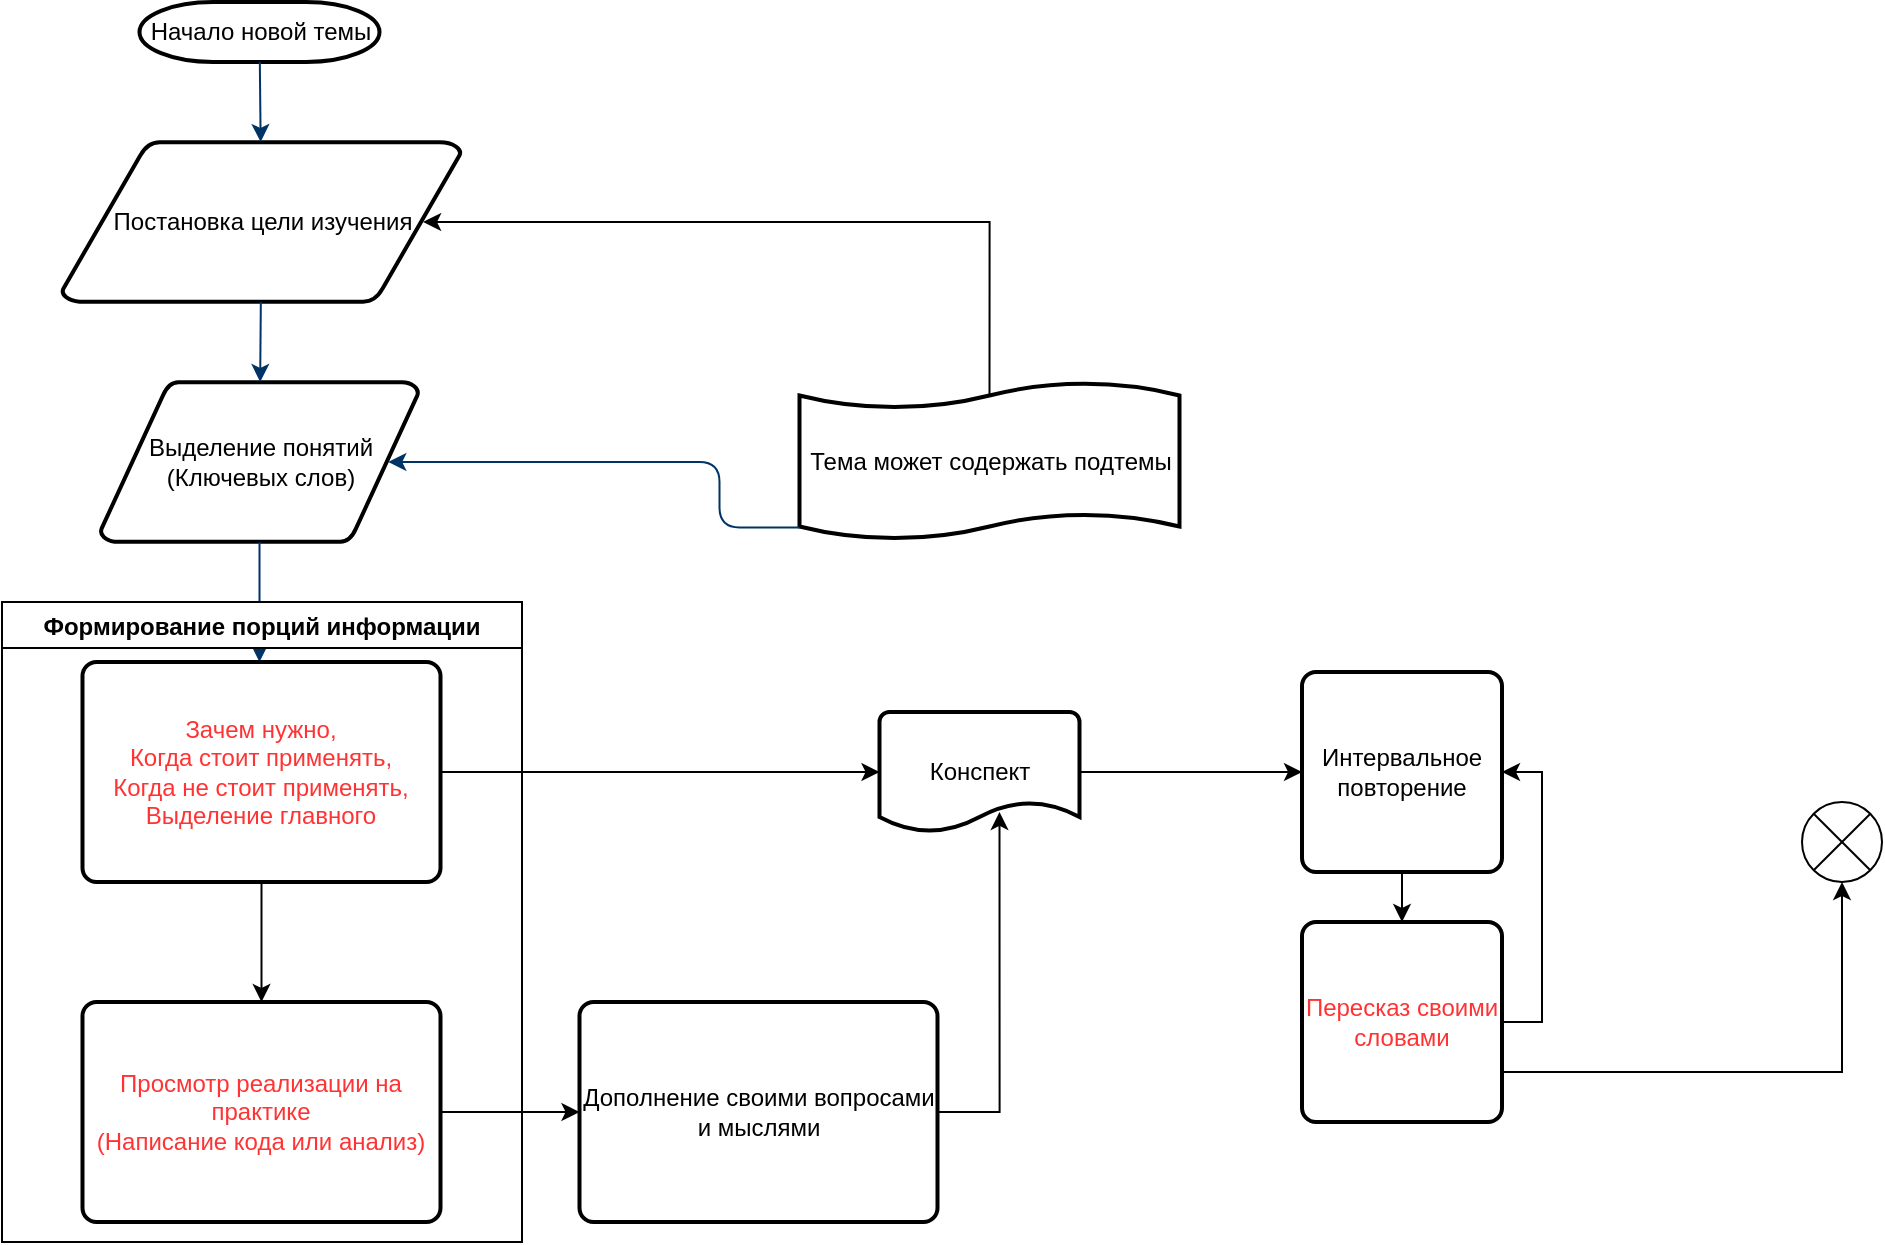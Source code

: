 <mxfile version="19.0.3" type="device"><diagram id="6a731a19-8d31-9384-78a2-239565b7b9f0" name="Page-1"><mxGraphModel dx="1422" dy="905" grid="1" gridSize="10" guides="1" tooltips="1" connect="1" arrows="1" fold="1" page="1" pageScale="1" pageWidth="1169" pageHeight="827" background="none" math="0" shadow="0"><root><mxCell id="0"/><mxCell id="1" parent="0"/><mxCell id="2" value="Начало новой темы" style="shape=mxgraph.flowchart.terminator;strokeWidth=2;gradientColor=none;gradientDirection=north;fontStyle=0;html=1;" parent="1" vertex="1"><mxGeometry x="248.75" y="60" width="120" height="30" as="geometry"/></mxCell><mxCell id="3" value="Постановка цели изучения" style="shape=mxgraph.flowchart.data;strokeWidth=2;gradientColor=none;gradientDirection=north;fontStyle=0;html=1;" parent="1" vertex="1"><mxGeometry x="210" y="130" width="199.5" height="80" as="geometry"/></mxCell><mxCell id="5" value="Выделение понятий&lt;br&gt;(Ключевых слов)" style="shape=mxgraph.flowchart.data;strokeWidth=2;gradientColor=none;gradientDirection=north;fontStyle=0;html=1;" parent="1" vertex="1"><mxGeometry x="229.25" y="250" width="159" height="80" as="geometry"/></mxCell><mxCell id="7" style="fontStyle=1;strokeColor=#003366;strokeWidth=1;html=1;" parent="1" source="2" target="3" edge="1"><mxGeometry relative="1" as="geometry"/></mxCell><mxCell id="8" style="fontStyle=1;strokeColor=#003366;strokeWidth=1;html=1;" parent="1" source="3" target="5" edge="1"><mxGeometry relative="1" as="geometry"/></mxCell><mxCell id="9" style="entryX=0.5;entryY=0;entryPerimeter=0;fontStyle=1;strokeColor=#003366;strokeWidth=1;html=1;" parent="1" source="5" edge="1"><mxGeometry relative="1" as="geometry"><mxPoint x="308.75" y="390" as="targetPoint"/></mxGeometry></mxCell><mxCell id="tFw_s46CBLfAyLj5c3Nv-63" style="edgeStyle=orthogonalEdgeStyle;rounded=0;orthogonalLoop=1;jettySize=auto;html=1;exitX=0.5;exitY=0.09;exitDx=0;exitDy=0;exitPerimeter=0;entryX=0.905;entryY=0.5;entryDx=0;entryDy=0;entryPerimeter=0;" edge="1" parent="1" source="51" target="3"><mxGeometry relative="1" as="geometry"><Array as="points"><mxPoint x="673.75" y="170"/></Array></mxGeometry></mxCell><mxCell id="51" value="Тема может содержать подтемы" style="shape=mxgraph.flowchart.paper_tape;strokeWidth=2;gradientColor=none;gradientDirection=north;fontStyle=0;html=1;" parent="1" vertex="1"><mxGeometry x="578.75" y="249" width="190" height="81" as="geometry"/></mxCell><mxCell id="52" value="" style="edgeStyle=elbowEdgeStyle;elbow=horizontal;exitX=0;exitY=0.91;exitPerimeter=0;entryX=0.905;entryY=0.5;entryPerimeter=0;fontStyle=1;strokeColor=#003366;strokeWidth=1;html=1;exitDx=0;exitDy=0;" parent="1" source="51" target="5" edge="1"><mxGeometry x="-11.25" width="100" height="100" as="geometry"><mxPoint x="-11.25" y="100" as="sourcePoint"/><mxPoint x="88.75" as="targetPoint"/><Array as="points"><mxPoint x="538.75" y="310"/><mxPoint x="533.75" y="300"/></Array></mxGeometry></mxCell><mxCell id="tFw_s46CBLfAyLj5c3Nv-57" style="edgeStyle=orthogonalEdgeStyle;rounded=0;orthogonalLoop=1;jettySize=auto;html=1;exitX=0.5;exitY=1;exitDx=0;exitDy=0;entryX=0.5;entryY=0;entryDx=0;entryDy=0;" edge="1" parent="1" source="tFw_s46CBLfAyLj5c3Nv-55" target="tFw_s46CBLfAyLj5c3Nv-56"><mxGeometry relative="1" as="geometry"/></mxCell><mxCell id="tFw_s46CBLfAyLj5c3Nv-62" style="edgeStyle=orthogonalEdgeStyle;rounded=0;orthogonalLoop=1;jettySize=auto;html=1;exitX=1;exitY=0.5;exitDx=0;exitDy=0;entryX=0;entryY=0.5;entryDx=0;entryDy=0;entryPerimeter=0;" edge="1" parent="1" source="tFw_s46CBLfAyLj5c3Nv-55" target="tFw_s46CBLfAyLj5c3Nv-60"><mxGeometry relative="1" as="geometry"/></mxCell><mxCell id="tFw_s46CBLfAyLj5c3Nv-55" value="&lt;font color=&quot;#ff3333&quot;&gt;Зачем нужно,&lt;br&gt;Когда стоит применять,&lt;br&gt;Когда не стоит применять,&lt;br&gt;Выделение главного&lt;/font&gt;" style="rounded=1;whiteSpace=wrap;html=1;absoluteArcSize=1;arcSize=14;strokeWidth=2;" vertex="1" parent="1"><mxGeometry x="220.25" y="390" width="179" height="110" as="geometry"/></mxCell><mxCell id="tFw_s46CBLfAyLj5c3Nv-59" style="edgeStyle=orthogonalEdgeStyle;rounded=0;orthogonalLoop=1;jettySize=auto;html=1;exitX=1;exitY=0.5;exitDx=0;exitDy=0;" edge="1" parent="1" source="tFw_s46CBLfAyLj5c3Nv-56" target="tFw_s46CBLfAyLj5c3Nv-58"><mxGeometry relative="1" as="geometry"/></mxCell><mxCell id="tFw_s46CBLfAyLj5c3Nv-56" value="&lt;font color=&quot;#ff3333&quot;&gt;Просмотр реализации на практике&lt;br&gt;(Написание кода или анализ)&lt;/font&gt;" style="rounded=1;whiteSpace=wrap;html=1;absoluteArcSize=1;arcSize=14;strokeWidth=2;" vertex="1" parent="1"><mxGeometry x="220.25" y="560" width="179" height="110" as="geometry"/></mxCell><mxCell id="tFw_s46CBLfAyLj5c3Nv-61" style="edgeStyle=orthogonalEdgeStyle;rounded=0;orthogonalLoop=1;jettySize=auto;html=1;exitX=1;exitY=0.5;exitDx=0;exitDy=0;entryX=0.6;entryY=0.833;entryDx=0;entryDy=0;entryPerimeter=0;" edge="1" parent="1" source="tFw_s46CBLfAyLj5c3Nv-58" target="tFw_s46CBLfAyLj5c3Nv-60"><mxGeometry relative="1" as="geometry"/></mxCell><mxCell id="tFw_s46CBLfAyLj5c3Nv-58" value="Дополнение своими вопросами и мыслями" style="rounded=1;whiteSpace=wrap;html=1;absoluteArcSize=1;arcSize=14;strokeWidth=2;" vertex="1" parent="1"><mxGeometry x="468.75" y="560" width="179" height="110" as="geometry"/></mxCell><mxCell id="tFw_s46CBLfAyLj5c3Nv-65" style="edgeStyle=orthogonalEdgeStyle;rounded=0;orthogonalLoop=1;jettySize=auto;html=1;exitX=1;exitY=0.5;exitDx=0;exitDy=0;exitPerimeter=0;entryX=0;entryY=0.5;entryDx=0;entryDy=0;" edge="1" parent="1" source="tFw_s46CBLfAyLj5c3Nv-60" target="tFw_s46CBLfAyLj5c3Nv-64"><mxGeometry relative="1" as="geometry"/></mxCell><mxCell id="tFw_s46CBLfAyLj5c3Nv-60" value="Конспект" style="strokeWidth=2;html=1;shape=mxgraph.flowchart.document2;whiteSpace=wrap;size=0.25;" vertex="1" parent="1"><mxGeometry x="618.75" y="415" width="100" height="60" as="geometry"/></mxCell><mxCell id="tFw_s46CBLfAyLj5c3Nv-68" style="edgeStyle=orthogonalEdgeStyle;rounded=0;orthogonalLoop=1;jettySize=auto;html=1;exitX=0.5;exitY=1;exitDx=0;exitDy=0;entryX=0.5;entryY=0;entryDx=0;entryDy=0;" edge="1" parent="1" source="tFw_s46CBLfAyLj5c3Nv-64" target="tFw_s46CBLfAyLj5c3Nv-66"><mxGeometry relative="1" as="geometry"/></mxCell><mxCell id="tFw_s46CBLfAyLj5c3Nv-64" value="Интервальное повторение" style="rounded=1;whiteSpace=wrap;html=1;absoluteArcSize=1;arcSize=14;strokeWidth=2;" vertex="1" parent="1"><mxGeometry x="830" y="395" width="100" height="100" as="geometry"/></mxCell><mxCell id="tFw_s46CBLfAyLj5c3Nv-69" value="Формирование порций информации" style="swimlane;" vertex="1" parent="1"><mxGeometry x="180" y="360" width="260" height="320" as="geometry"/></mxCell><mxCell id="tFw_s46CBLfAyLj5c3Nv-67" style="edgeStyle=orthogonalEdgeStyle;rounded=0;orthogonalLoop=1;jettySize=auto;html=1;exitX=1;exitY=0.5;exitDx=0;exitDy=0;entryX=1;entryY=0.5;entryDx=0;entryDy=0;" edge="1" parent="1" source="tFw_s46CBLfAyLj5c3Nv-66" target="tFw_s46CBLfAyLj5c3Nv-64"><mxGeometry relative="1" as="geometry"/></mxCell><mxCell id="tFw_s46CBLfAyLj5c3Nv-71" style="edgeStyle=orthogonalEdgeStyle;rounded=0;orthogonalLoop=1;jettySize=auto;html=1;exitX=1;exitY=0.75;exitDx=0;exitDy=0;entryX=0.5;entryY=1;entryDx=0;entryDy=0;entryPerimeter=0;" edge="1" parent="1" source="tFw_s46CBLfAyLj5c3Nv-66" target="tFw_s46CBLfAyLj5c3Nv-70"><mxGeometry relative="1" as="geometry"/></mxCell><mxCell id="tFw_s46CBLfAyLj5c3Nv-66" value="&lt;font color=&quot;#ff3333&quot;&gt;Пересказ своими словами&lt;/font&gt;" style="rounded=1;whiteSpace=wrap;html=1;absoluteArcSize=1;arcSize=14;strokeWidth=2;" vertex="1" parent="1"><mxGeometry x="830" y="520" width="100" height="100" as="geometry"/></mxCell><mxCell id="tFw_s46CBLfAyLj5c3Nv-70" value="" style="verticalLabelPosition=bottom;verticalAlign=top;html=1;shape=mxgraph.flowchart.or;" vertex="1" parent="1"><mxGeometry x="1080" y="460" width="40" height="40" as="geometry"/></mxCell></root></mxGraphModel></diagram></mxfile>